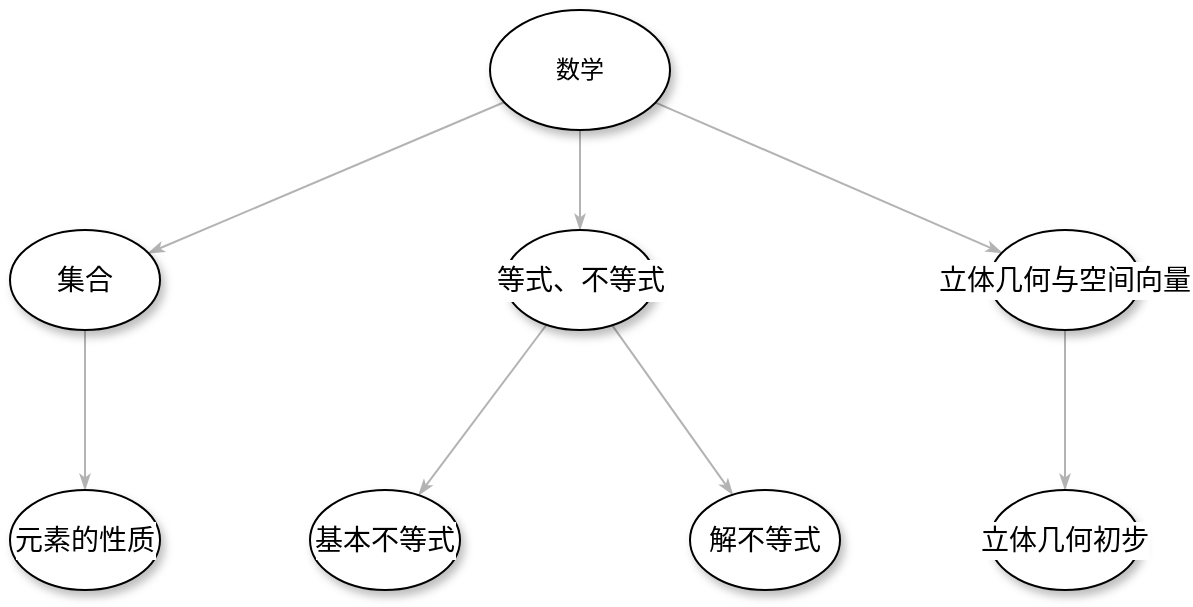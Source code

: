 <mxfile version="21.6.5" type="github">
  <diagram name="Page-1" id="FNJreq8SMg8x2K_SVzvQ">
    <mxGraphModel dx="1178" dy="663" grid="1" gridSize="10" guides="1" tooltips="1" connect="1" arrows="1" fold="1" page="1" pageScale="1" pageWidth="827" pageHeight="1169" math="0" shadow="0">
      <root>
        <mxCell id="0" />
        <mxCell id="1" parent="0" />
        <mxCell id="G8bUCPtwRGstYLRXBY_5-1" style="edgeStyle=none;rounded=1;html=1;labelBackgroundColor=none;startArrow=none;startFill=0;startSize=5;endArrow=classicThin;endFill=1;endSize=5;jettySize=auto;orthogonalLoop=1;strokeColor=#B3B3B3;strokeWidth=1;fontFamily=Verdana;fontSize=12" edge="1" parent="1" source="G8bUCPtwRGstYLRXBY_5-4" target="G8bUCPtwRGstYLRXBY_5-7">
          <mxGeometry relative="1" as="geometry" />
        </mxCell>
        <mxCell id="G8bUCPtwRGstYLRXBY_5-2" value="" style="edgeStyle=none;rounded=1;html=1;labelBackgroundColor=none;startArrow=none;startFill=0;startSize=5;endArrow=classicThin;endFill=1;endSize=5;jettySize=auto;orthogonalLoop=1;strokeColor=#B3B3B3;strokeWidth=1;fontFamily=Verdana;fontSize=12" edge="1" parent="1" source="G8bUCPtwRGstYLRXBY_5-4" target="G8bUCPtwRGstYLRXBY_5-20">
          <mxGeometry x="0.004" relative="1" as="geometry">
            <mxPoint as="offset" />
          </mxGeometry>
        </mxCell>
        <mxCell id="G8bUCPtwRGstYLRXBY_5-3" value="" style="edgeStyle=none;rounded=1;html=1;labelBackgroundColor=none;startArrow=none;startFill=0;startSize=5;endArrow=classicThin;endFill=1;endSize=5;jettySize=auto;orthogonalLoop=1;strokeColor=#B3B3B3;strokeWidth=1;fontFamily=Verdana;fontSize=12" edge="1" parent="1" source="G8bUCPtwRGstYLRXBY_5-4" target="G8bUCPtwRGstYLRXBY_5-9">
          <mxGeometry x="-0.004" relative="1" as="geometry">
            <mxPoint as="offset" />
          </mxGeometry>
        </mxCell>
        <mxCell id="G8bUCPtwRGstYLRXBY_5-4" value="数学" style="ellipse;whiteSpace=wrap;html=1;rounded=0;shadow=1;comic=0;labelBackgroundColor=none;strokeWidth=1;fontFamily=Verdana;fontSize=12;align=center;" vertex="1" parent="1">
          <mxGeometry x="370" y="160" width="90" height="60" as="geometry" />
        </mxCell>
        <mxCell id="G8bUCPtwRGstYLRXBY_5-5" value="" style="edgeStyle=none;rounded=1;html=1;labelBackgroundColor=none;startArrow=none;startFill=0;startSize=5;endArrow=classicThin;endFill=1;endSize=5;jettySize=auto;orthogonalLoop=1;strokeColor=#B3B3B3;strokeWidth=1;fontFamily=Verdana;fontSize=12" edge="1" parent="1" source="G8bUCPtwRGstYLRXBY_5-7" target="G8bUCPtwRGstYLRXBY_5-17">
          <mxGeometry relative="1" as="geometry" />
        </mxCell>
        <mxCell id="G8bUCPtwRGstYLRXBY_5-6" value="" style="edgeStyle=none;rounded=1;html=1;labelBackgroundColor=none;startArrow=none;startFill=0;startSize=5;endArrow=classicThin;endFill=1;endSize=5;jettySize=auto;orthogonalLoop=1;strokeColor=#B3B3B3;strokeWidth=1;fontFamily=Verdana;fontSize=12" edge="1" parent="1" source="G8bUCPtwRGstYLRXBY_5-7" target="G8bUCPtwRGstYLRXBY_5-15">
          <mxGeometry relative="1" as="geometry" />
        </mxCell>
        <mxCell id="G8bUCPtwRGstYLRXBY_5-7" value="&lt;pre style=&quot;box-sizing: border-box; overflow: auto; font-size: 14px; padding: 1px 0px; margin-top: 0px; margin-bottom: 0px; line-height: inherit; word-break: break-all; overflow-wrap: break-word; background-color: rgb(255, 255, 255); border: 0px; border-radius: 0px; vertical-align: baseline; text-align: left;&quot;&gt;&lt;pre style=&quot;box-sizing: border-box; overflow: auto; padding: 1px 0px; margin-top: 0px; margin-bottom: 0px; line-height: inherit; word-break: break-all; overflow-wrap: break-word; border: 0px; border-radius: 0px; vertical-align: baseline;&quot;&gt;等式、不等式&lt;/pre&gt;&lt;/pre&gt;" style="ellipse;whiteSpace=wrap;html=1;rounded=0;shadow=1;comic=0;labelBackgroundColor=none;strokeWidth=1;fontFamily=Verdana;fontSize=12;align=center;" vertex="1" parent="1">
          <mxGeometry x="377.5" y="270" width="75" height="50" as="geometry" />
        </mxCell>
        <mxCell id="G8bUCPtwRGstYLRXBY_5-8" value="" style="edgeStyle=none;rounded=1;html=1;labelBackgroundColor=none;startArrow=none;startFill=0;startSize=5;endArrow=classicThin;endFill=1;endSize=5;jettySize=auto;orthogonalLoop=1;strokeColor=#B3B3B3;strokeWidth=1;fontFamily=Verdana;fontSize=12" edge="1" parent="1" source="G8bUCPtwRGstYLRXBY_5-9" target="G8bUCPtwRGstYLRXBY_5-11">
          <mxGeometry relative="1" as="geometry" />
        </mxCell>
        <mxCell id="G8bUCPtwRGstYLRXBY_5-9" value="&lt;pre style=&quot;box-sizing: border-box; overflow: auto; font-size: 14px; padding: 1px 0px; margin-top: 0px; margin-bottom: 0px; line-height: inherit; word-break: break-all; overflow-wrap: break-word; background-color: rgb(255, 255, 255); border: 0px; border-radius: 0px; vertical-align: baseline; text-align: left;&quot;&gt;立体几何与空间向量&lt;/pre&gt;" style="ellipse;whiteSpace=wrap;html=1;rounded=0;shadow=1;comic=0;labelBackgroundColor=none;strokeWidth=1;fontFamily=Verdana;fontSize=12;align=center;" vertex="1" parent="1">
          <mxGeometry x="620" y="270" width="75" height="50" as="geometry" />
        </mxCell>
        <mxCell id="G8bUCPtwRGstYLRXBY_5-11" value="&lt;pre style=&quot;box-sizing: border-box; overflow: auto; font-size: 14px; padding: 1px 0px; margin-top: 0px; margin-bottom: 0px; line-height: inherit; word-break: break-all; overflow-wrap: break-word; background-color: rgb(255, 255, 255); border: 0px; border-radius: 0px; vertical-align: baseline; text-align: left;&quot;&gt;立体几何初步&lt;/pre&gt;" style="ellipse;whiteSpace=wrap;html=1;rounded=0;shadow=1;comic=0;labelBackgroundColor=none;strokeWidth=1;fontFamily=Verdana;fontSize=12;align=center;" vertex="1" parent="1">
          <mxGeometry x="620" y="400" width="75" height="50" as="geometry" />
        </mxCell>
        <mxCell id="G8bUCPtwRGstYLRXBY_5-15" value="&lt;pre style=&quot;box-sizing: border-box; overflow: auto; font-size: 14px; padding: 1px 0px; margin-top: 0px; margin-bottom: 0px; line-height: inherit; word-break: break-all; overflow-wrap: break-word; background-color: rgb(255, 255, 255); border: 0px; border-radius: 0px; vertical-align: baseline; text-align: left;&quot;&gt;解不等式&lt;/pre&gt;" style="ellipse;whiteSpace=wrap;html=1;rounded=0;shadow=1;comic=0;labelBackgroundColor=none;strokeWidth=1;fontFamily=Verdana;fontSize=12;align=center;" vertex="1" parent="1">
          <mxGeometry x="470" y="400" width="75" height="50" as="geometry" />
        </mxCell>
        <mxCell id="G8bUCPtwRGstYLRXBY_5-17" value="&lt;pre style=&quot;box-sizing: border-box; overflow: auto; font-size: 14px; padding: 1px 0px; margin-top: 0px; margin-bottom: 0px; line-height: inherit; word-break: break-all; overflow-wrap: break-word; background-color: rgb(255, 255, 255); border: 0px; border-radius: 0px; vertical-align: baseline; text-align: left;&quot;&gt;基本不等式&lt;/pre&gt;" style="ellipse;whiteSpace=wrap;html=1;rounded=0;shadow=1;comic=0;labelBackgroundColor=none;strokeWidth=1;fontFamily=Verdana;fontSize=12;align=center;" vertex="1" parent="1">
          <mxGeometry x="280" y="400" width="75" height="50" as="geometry" />
        </mxCell>
        <mxCell id="G8bUCPtwRGstYLRXBY_5-19" value="" style="edgeStyle=none;rounded=1;html=1;labelBackgroundColor=none;startArrow=none;startFill=0;startSize=5;endArrow=classicThin;endFill=1;endSize=5;jettySize=auto;orthogonalLoop=1;strokeColor=#B3B3B3;strokeWidth=1;fontFamily=Verdana;fontSize=12" edge="1" parent="1" source="G8bUCPtwRGstYLRXBY_5-20" target="G8bUCPtwRGstYLRXBY_5-22">
          <mxGeometry relative="1" as="geometry">
            <mxPoint as="offset" />
          </mxGeometry>
        </mxCell>
        <mxCell id="G8bUCPtwRGstYLRXBY_5-20" value="&lt;pre style=&quot;box-sizing: border-box; overflow: auto; font-size: 14px; padding: 1px 0px; margin-top: 0px; margin-bottom: 0px; line-height: inherit; word-break: break-all; overflow-wrap: break-word; background-color: rgb(255, 255, 255); border: 0px; border-radius: 0px; vertical-align: baseline; text-align: left;&quot;&gt;集合&lt;/pre&gt;" style="ellipse;whiteSpace=wrap;html=1;rounded=0;shadow=1;comic=0;labelBackgroundColor=none;strokeWidth=1;fontFamily=Verdana;fontSize=12;align=center;" vertex="1" parent="1">
          <mxGeometry x="130" y="270" width="75" height="50" as="geometry" />
        </mxCell>
        <mxCell id="G8bUCPtwRGstYLRXBY_5-22" value="&lt;pre style=&quot;box-sizing: border-box; overflow: auto; font-size: 14px; padding: 1px 0px; margin-top: 0px; margin-bottom: 0px; line-height: inherit; word-break: break-all; overflow-wrap: break-word; background-color: rgb(255, 255, 255); border: 0px; border-radius: 0px; vertical-align: baseline; text-align: left;&quot;&gt;元素的性质&lt;/pre&gt;" style="ellipse;whiteSpace=wrap;html=1;rounded=0;shadow=1;comic=0;labelBackgroundColor=none;strokeWidth=1;fontFamily=Verdana;fontSize=12;align=center;" vertex="1" parent="1">
          <mxGeometry x="130" y="400" width="75" height="50" as="geometry" />
        </mxCell>
      </root>
    </mxGraphModel>
  </diagram>
</mxfile>
